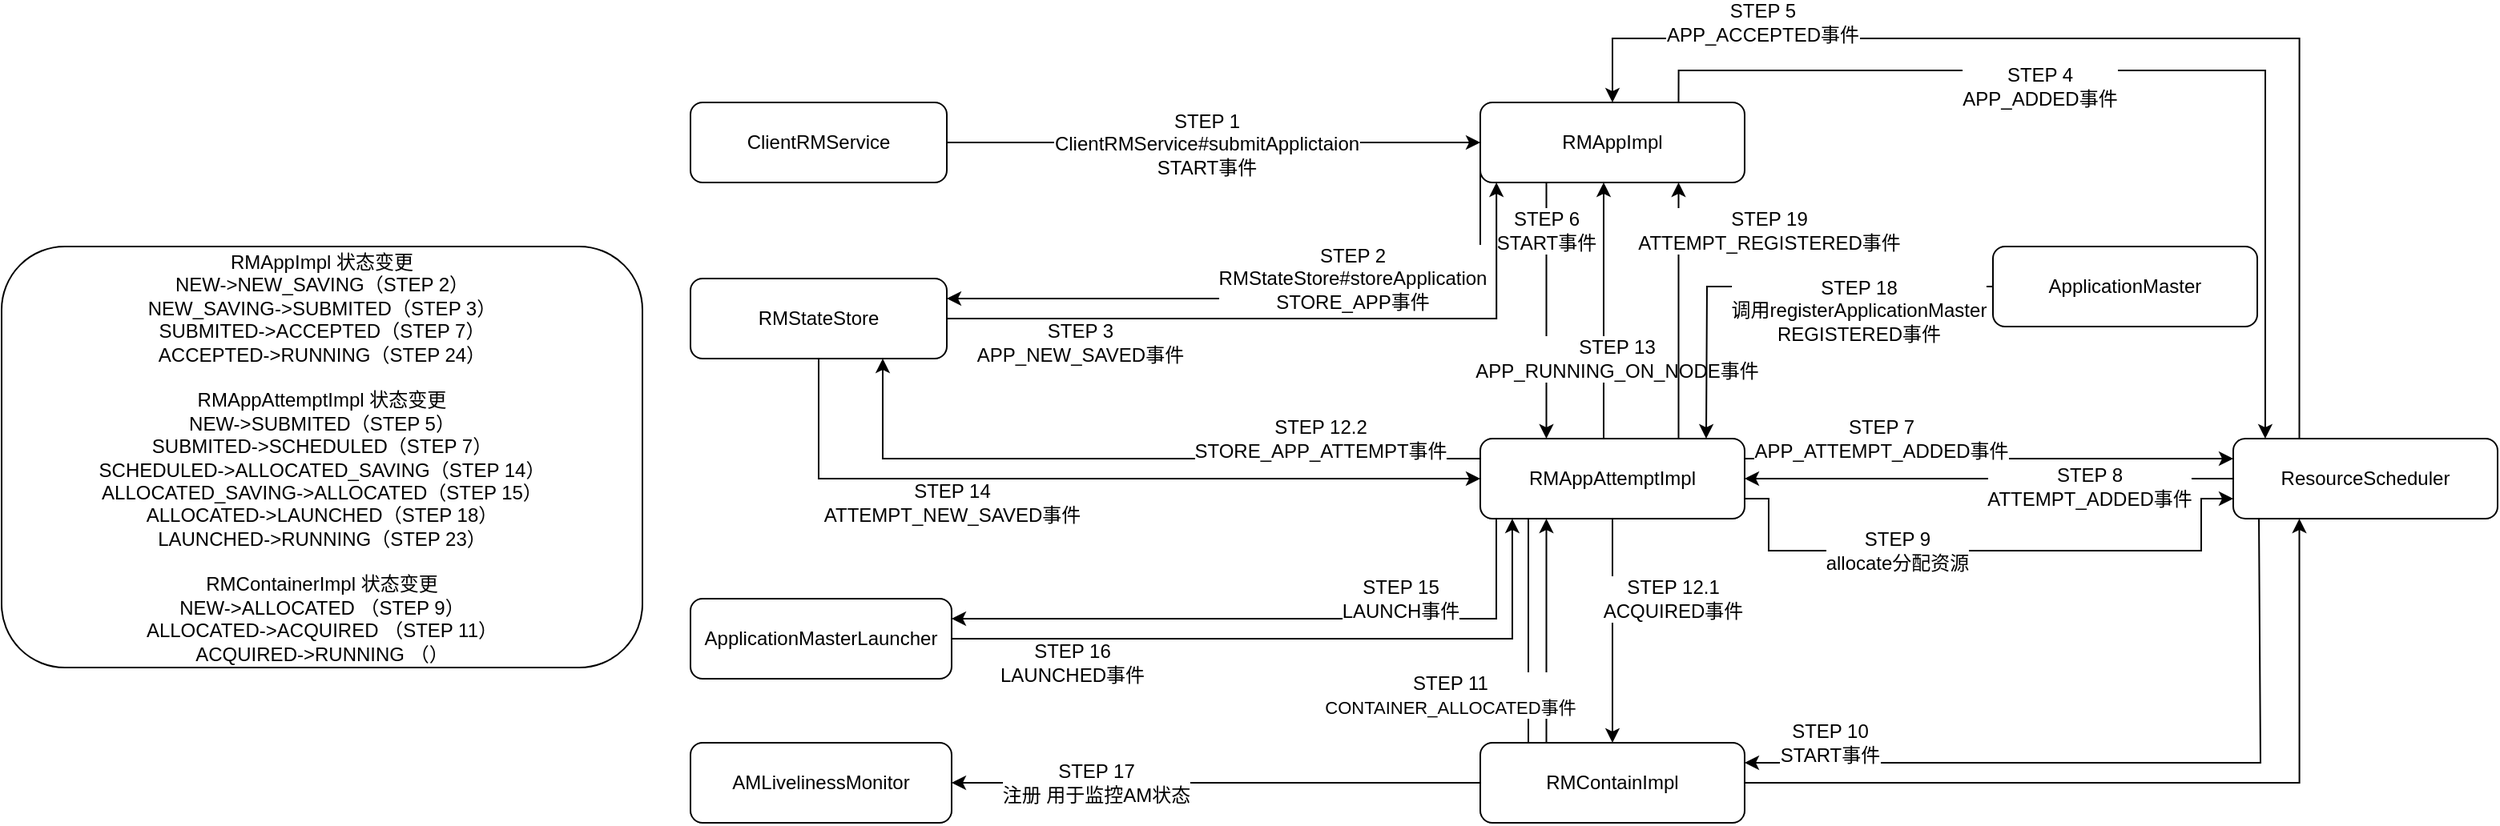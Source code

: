 <mxfile version="12.2.6" type="github" pages="1">
  <diagram id="zChnUbs21k4LyGYpCQM4" name="Page-1">
    <mxGraphModel dx="2252" dy="803" grid="1" gridSize="10" guides="1" tooltips="1" connect="1" arrows="1" fold="1" page="1" pageScale="1" pageWidth="826" pageHeight="1169" math="0" shadow="0">
      <root>
        <mxCell id="0"/>
        <mxCell id="1" parent="0"/>
        <mxCell id="xyTuRlx1TsbYEwBtjV6D-80" value="RMAppImpl 状态变更&lt;br&gt;NEW-&amp;gt;NEW_SAVING（STEP 2）&lt;br&gt;NEW_SAVING-&amp;gt;SUBMITED（STEP 3）&lt;br&gt;SUBMITED-&amp;gt;ACCEPTED（STEP 7）&lt;br&gt;ACCEPTED-&amp;gt;RUNNING（STEP 24）&lt;br&gt;&lt;br&gt;RMAppAttemptImpl 状态变更&lt;br&gt;NEW-&amp;gt;SUBMITED（STEP 5）&lt;br&gt;SUBMITED-&amp;gt;SCHEDULED（STEP 7）&lt;br&gt;SCHEDULED-&amp;gt;ALLOCATED_SAVING（STEP 14）&lt;br&gt;ALLOCATED_SAVING-&amp;gt;ALLOCATED（STEP 15）&lt;br&gt;ALLOCATED-&amp;gt;LAUNCHED（STEP 18）&lt;br&gt;LAUNCHED-&amp;gt;RUNNING（STEP 23）&lt;br&gt;&lt;br&gt;RMContainerImpl 状态变更&lt;br&gt;NEW-&amp;gt;ALLOCATED （STEP 9）&lt;br&gt;ALLOCATED-&amp;gt;ACQUIRED （STEP 11）&lt;br&gt;ACQUIRED-&amp;gt;RUNNING （）" style="rounded=1;whiteSpace=wrap;html=1;" parent="1" vertex="1">
          <mxGeometry x="-430" y="190" width="400" height="263" as="geometry"/>
        </mxCell>
        <mxCell id="tXMc1olfVPZyjSrxy6uh-15" style="edgeStyle=orthogonalEdgeStyle;rounded=0;orthogonalLoop=1;jettySize=auto;html=1;" edge="1" parent="1" source="tXMc1olfVPZyjSrxy6uh-8" target="tXMc1olfVPZyjSrxy6uh-9">
          <mxGeometry relative="1" as="geometry"/>
        </mxCell>
        <mxCell id="tXMc1olfVPZyjSrxy6uh-16" value="&lt;span style=&quot;white-space: normal&quot;&gt;STEP 1&lt;/span&gt;&lt;br&gt;&lt;span style=&quot;white-space: normal&quot;&gt;ClientRMService#submitApplictaion&lt;/span&gt;&lt;br&gt;START事件" style="text;html=1;resizable=0;points=[];align=center;verticalAlign=middle;labelBackgroundColor=#ffffff;" vertex="1" connectable="0" parent="tXMc1olfVPZyjSrxy6uh-15">
          <mxGeometry x="-0.027" y="-1" relative="1" as="geometry">
            <mxPoint as="offset"/>
          </mxGeometry>
        </mxCell>
        <mxCell id="tXMc1olfVPZyjSrxy6uh-8" value="ClientRMService&lt;br&gt;" style="rounded=1;whiteSpace=wrap;html=1;" vertex="1" parent="1">
          <mxGeometry y="100" width="160" height="50" as="geometry"/>
        </mxCell>
        <mxCell id="tXMc1olfVPZyjSrxy6uh-17" style="edgeStyle=orthogonalEdgeStyle;rounded=0;orthogonalLoop=1;jettySize=auto;html=1;exitX=0;exitY=0.75;exitDx=0;exitDy=0;entryX=1;entryY=0.25;entryDx=0;entryDy=0;" edge="1" parent="1" source="tXMc1olfVPZyjSrxy6uh-9" target="tXMc1olfVPZyjSrxy6uh-11">
          <mxGeometry relative="1" as="geometry">
            <Array as="points">
              <mxPoint x="493" y="223"/>
            </Array>
          </mxGeometry>
        </mxCell>
        <mxCell id="tXMc1olfVPZyjSrxy6uh-19" value="STEP 2&lt;br&gt;RMStateStore#storeApplication&lt;br&gt;STORE_APP事件" style="text;html=1;resizable=0;points=[];align=center;verticalAlign=middle;labelBackgroundColor=#ffffff;" vertex="1" connectable="0" parent="tXMc1olfVPZyjSrxy6uh-17">
          <mxGeometry x="-0.258" relative="1" as="geometry">
            <mxPoint x="-10" y="-13" as="offset"/>
          </mxGeometry>
        </mxCell>
        <mxCell id="tXMc1olfVPZyjSrxy6uh-21" style="edgeStyle=orthogonalEdgeStyle;rounded=0;orthogonalLoop=1;jettySize=auto;html=1;exitX=0.75;exitY=0;exitDx=0;exitDy=0;entryX=0.121;entryY=0;entryDx=0;entryDy=0;entryPerimeter=0;" edge="1" parent="1" source="tXMc1olfVPZyjSrxy6uh-9" target="tXMc1olfVPZyjSrxy6uh-12">
          <mxGeometry relative="1" as="geometry"/>
        </mxCell>
        <mxCell id="tXMc1olfVPZyjSrxy6uh-24" value="STEP 4&lt;br&gt;APP_ADDED事件" style="text;html=1;resizable=0;points=[];align=center;verticalAlign=middle;labelBackgroundColor=#ffffff;" vertex="1" connectable="0" parent="tXMc1olfVPZyjSrxy6uh-21">
          <mxGeometry x="-0.14" relative="1" as="geometry">
            <mxPoint x="-20" y="10" as="offset"/>
          </mxGeometry>
        </mxCell>
        <mxCell id="tXMc1olfVPZyjSrxy6uh-26" style="edgeStyle=orthogonalEdgeStyle;rounded=0;orthogonalLoop=1;jettySize=auto;html=1;exitX=0.25;exitY=1;exitDx=0;exitDy=0;entryX=0.25;entryY=0;entryDx=0;entryDy=0;" edge="1" parent="1" source="tXMc1olfVPZyjSrxy6uh-9" target="tXMc1olfVPZyjSrxy6uh-10">
          <mxGeometry relative="1" as="geometry"/>
        </mxCell>
        <mxCell id="tXMc1olfVPZyjSrxy6uh-27" value="STEP 6&lt;br&gt;START事件" style="text;html=1;resizable=0;points=[];align=center;verticalAlign=middle;labelBackgroundColor=#ffffff;" vertex="1" connectable="0" parent="tXMc1olfVPZyjSrxy6uh-26">
          <mxGeometry x="0.487" y="-1" relative="1" as="geometry">
            <mxPoint y="-89" as="offset"/>
          </mxGeometry>
        </mxCell>
        <mxCell id="tXMc1olfVPZyjSrxy6uh-9" value="RMAppImpl" style="rounded=1;whiteSpace=wrap;html=1;" vertex="1" parent="1">
          <mxGeometry x="493" y="100" width="165" height="50" as="geometry"/>
        </mxCell>
        <mxCell id="tXMc1olfVPZyjSrxy6uh-28" style="edgeStyle=orthogonalEdgeStyle;rounded=0;orthogonalLoop=1;jettySize=auto;html=1;exitX=1;exitY=0.25;exitDx=0;exitDy=0;entryX=0;entryY=0.25;entryDx=0;entryDy=0;" edge="1" parent="1" source="tXMc1olfVPZyjSrxy6uh-10" target="tXMc1olfVPZyjSrxy6uh-12">
          <mxGeometry relative="1" as="geometry"/>
        </mxCell>
        <mxCell id="tXMc1olfVPZyjSrxy6uh-29" value="STEP 7&lt;br&gt;APP_ATTEMPT_ADDED事件" style="text;html=1;resizable=0;points=[];align=center;verticalAlign=middle;labelBackgroundColor=#ffffff;" vertex="1" connectable="0" parent="tXMc1olfVPZyjSrxy6uh-28">
          <mxGeometry x="-0.297" y="1" relative="1" as="geometry">
            <mxPoint x="-22" y="-12" as="offset"/>
          </mxGeometry>
        </mxCell>
        <mxCell id="tXMc1olfVPZyjSrxy6uh-32" style="edgeStyle=orthogonalEdgeStyle;rounded=0;orthogonalLoop=1;jettySize=auto;html=1;exitX=1;exitY=0.75;exitDx=0;exitDy=0;entryX=0;entryY=0.75;entryDx=0;entryDy=0;" edge="1" parent="1" source="tXMc1olfVPZyjSrxy6uh-10" target="tXMc1olfVPZyjSrxy6uh-12">
          <mxGeometry relative="1" as="geometry">
            <Array as="points">
              <mxPoint x="673" y="348"/>
              <mxPoint x="673" y="380"/>
              <mxPoint x="943" y="380"/>
              <mxPoint x="943" y="348"/>
            </Array>
          </mxGeometry>
        </mxCell>
        <mxCell id="tXMc1olfVPZyjSrxy6uh-33" value="STEP 9&lt;br&gt;allocate分配资源" style="text;html=1;resizable=0;points=[];align=center;verticalAlign=middle;labelBackgroundColor=#ffffff;" vertex="1" connectable="0" parent="tXMc1olfVPZyjSrxy6uh-32">
          <mxGeometry x="-0.447" relative="1" as="geometry">
            <mxPoint x="25" as="offset"/>
          </mxGeometry>
        </mxCell>
        <mxCell id="tXMc1olfVPZyjSrxy6uh-41" style="edgeStyle=orthogonalEdgeStyle;rounded=0;orthogonalLoop=1;jettySize=auto;html=1;entryX=0.5;entryY=0;entryDx=0;entryDy=0;" edge="1" parent="1" source="tXMc1olfVPZyjSrxy6uh-10" target="tXMc1olfVPZyjSrxy6uh-14">
          <mxGeometry relative="1" as="geometry"/>
        </mxCell>
        <mxCell id="tXMc1olfVPZyjSrxy6uh-42" value="STEP 12.1&lt;br&gt;ACQUIRED事件" style="text;html=1;resizable=0;points=[];align=center;verticalAlign=middle;labelBackgroundColor=#ffffff;" vertex="1" connectable="0" parent="tXMc1olfVPZyjSrxy6uh-41">
          <mxGeometry y="44" relative="1" as="geometry">
            <mxPoint x="-7" y="-20" as="offset"/>
          </mxGeometry>
        </mxCell>
        <mxCell id="tXMc1olfVPZyjSrxy6uh-43" style="edgeStyle=orthogonalEdgeStyle;rounded=0;orthogonalLoop=1;jettySize=auto;html=1;exitX=0;exitY=0.25;exitDx=0;exitDy=0;entryX=0.75;entryY=1;entryDx=0;entryDy=0;" edge="1" parent="1" source="tXMc1olfVPZyjSrxy6uh-10" target="tXMc1olfVPZyjSrxy6uh-11">
          <mxGeometry relative="1" as="geometry"/>
        </mxCell>
        <mxCell id="tXMc1olfVPZyjSrxy6uh-44" value="STEP 12.2&lt;br&gt;STORE_APP_ATTEMPT事件" style="text;html=1;resizable=0;points=[];align=center;verticalAlign=middle;labelBackgroundColor=#ffffff;" vertex="1" connectable="0" parent="tXMc1olfVPZyjSrxy6uh-43">
          <mxGeometry x="-0.656" y="-1" relative="1" as="geometry">
            <mxPoint x="-25" y="-12" as="offset"/>
          </mxGeometry>
        </mxCell>
        <mxCell id="tXMc1olfVPZyjSrxy6uh-45" style="edgeStyle=orthogonalEdgeStyle;rounded=0;orthogonalLoop=1;jettySize=auto;html=1;" edge="1" parent="1" source="tXMc1olfVPZyjSrxy6uh-10" target="tXMc1olfVPZyjSrxy6uh-9">
          <mxGeometry relative="1" as="geometry">
            <Array as="points">
              <mxPoint x="570" y="220"/>
              <mxPoint x="570" y="220"/>
            </Array>
          </mxGeometry>
        </mxCell>
        <mxCell id="tXMc1olfVPZyjSrxy6uh-46" value="STEP 13&lt;br&gt;APP_RUNNING_ON_NODE事件" style="text;html=1;resizable=0;points=[];align=center;verticalAlign=middle;labelBackgroundColor=#ffffff;" vertex="1" connectable="0" parent="tXMc1olfVPZyjSrxy6uh-45">
          <mxGeometry x="0.388" y="-1" relative="1" as="geometry">
            <mxPoint x="6.5" y="61" as="offset"/>
          </mxGeometry>
        </mxCell>
        <mxCell id="tXMc1olfVPZyjSrxy6uh-51" style="edgeStyle=orthogonalEdgeStyle;rounded=0;orthogonalLoop=1;jettySize=auto;html=1;exitX=0.067;exitY=1;exitDx=0;exitDy=0;entryX=1;entryY=0.25;entryDx=0;entryDy=0;exitPerimeter=0;" edge="1" parent="1" source="tXMc1olfVPZyjSrxy6uh-10" target="tXMc1olfVPZyjSrxy6uh-50">
          <mxGeometry relative="1" as="geometry">
            <Array as="points">
              <mxPoint x="503" y="360"/>
              <mxPoint x="503" y="423"/>
            </Array>
          </mxGeometry>
        </mxCell>
        <mxCell id="tXMc1olfVPZyjSrxy6uh-54" value="STEP 15&lt;br&gt;LAUNCH事件" style="text;html=1;resizable=0;points=[];align=center;verticalAlign=middle;labelBackgroundColor=#ffffff;" vertex="1" connectable="0" parent="tXMc1olfVPZyjSrxy6uh-51">
          <mxGeometry x="-0.371" y="-2" relative="1" as="geometry">
            <mxPoint x="3" y="-11" as="offset"/>
          </mxGeometry>
        </mxCell>
        <mxCell id="tXMc1olfVPZyjSrxy6uh-57" style="edgeStyle=orthogonalEdgeStyle;rounded=0;orthogonalLoop=1;jettySize=auto;html=1;entryX=1;entryY=0.5;entryDx=0;entryDy=0;exitX=0.158;exitY=1;exitDx=0;exitDy=0;exitPerimeter=0;" edge="1" parent="1" source="tXMc1olfVPZyjSrxy6uh-10" target="tXMc1olfVPZyjSrxy6uh-56">
          <mxGeometry relative="1" as="geometry">
            <Array as="points">
              <mxPoint x="523" y="360"/>
              <mxPoint x="523" y="525"/>
            </Array>
          </mxGeometry>
        </mxCell>
        <mxCell id="tXMc1olfVPZyjSrxy6uh-58" value="STEP 17&lt;br&gt;注册 用于监控AM状态" style="text;html=1;resizable=0;points=[];align=center;verticalAlign=middle;labelBackgroundColor=#ffffff;" vertex="1" connectable="0" parent="tXMc1olfVPZyjSrxy6uh-57">
          <mxGeometry x="0.728" relative="1" as="geometry">
            <mxPoint x="18" as="offset"/>
          </mxGeometry>
        </mxCell>
        <mxCell id="tXMc1olfVPZyjSrxy6uh-61" style="edgeStyle=orthogonalEdgeStyle;rounded=0;orthogonalLoop=1;jettySize=auto;html=1;exitX=0.75;exitY=0;exitDx=0;exitDy=0;entryX=0.75;entryY=1;entryDx=0;entryDy=0;" edge="1" parent="1" source="tXMc1olfVPZyjSrxy6uh-10" target="tXMc1olfVPZyjSrxy6uh-9">
          <mxGeometry relative="1" as="geometry"/>
        </mxCell>
        <mxCell id="tXMc1olfVPZyjSrxy6uh-62" value="STEP 19&lt;br&gt;ATTEMPT_REGISTERED事件" style="text;html=1;resizable=0;points=[];align=center;verticalAlign=middle;labelBackgroundColor=#ffffff;" vertex="1" connectable="0" parent="tXMc1olfVPZyjSrxy6uh-61">
          <mxGeometry x="0.55" y="-1" relative="1" as="geometry">
            <mxPoint x="55" y="-6" as="offset"/>
          </mxGeometry>
        </mxCell>
        <mxCell id="tXMc1olfVPZyjSrxy6uh-10" value="RMAppAttemptImpl" style="rounded=1;whiteSpace=wrap;html=1;" vertex="1" parent="1">
          <mxGeometry x="493" y="310" width="165" height="50" as="geometry"/>
        </mxCell>
        <mxCell id="tXMc1olfVPZyjSrxy6uh-18" style="edgeStyle=orthogonalEdgeStyle;rounded=0;orthogonalLoop=1;jettySize=auto;html=1;entryX=0.061;entryY=1;entryDx=0;entryDy=0;entryPerimeter=0;" edge="1" parent="1" source="tXMc1olfVPZyjSrxy6uh-11" target="tXMc1olfVPZyjSrxy6uh-9">
          <mxGeometry relative="1" as="geometry"/>
        </mxCell>
        <mxCell id="tXMc1olfVPZyjSrxy6uh-20" value="STEP 3&lt;br&gt;APP_NEW_SAVED事件" style="text;html=1;resizable=0;points=[];align=center;verticalAlign=middle;labelBackgroundColor=#ffffff;" vertex="1" connectable="0" parent="tXMc1olfVPZyjSrxy6uh-18">
          <mxGeometry x="-0.598" y="-1" relative="1" as="geometry">
            <mxPoint x="-3" y="14" as="offset"/>
          </mxGeometry>
        </mxCell>
        <mxCell id="tXMc1olfVPZyjSrxy6uh-48" style="edgeStyle=orthogonalEdgeStyle;rounded=0;orthogonalLoop=1;jettySize=auto;html=1;entryX=0;entryY=0.5;entryDx=0;entryDy=0;exitX=0.5;exitY=1;exitDx=0;exitDy=0;" edge="1" parent="1" source="tXMc1olfVPZyjSrxy6uh-11" target="tXMc1olfVPZyjSrxy6uh-10">
          <mxGeometry relative="1" as="geometry"/>
        </mxCell>
        <mxCell id="tXMc1olfVPZyjSrxy6uh-49" value="STEP 14&lt;br&gt;ATTEMPT_NEW_SAVED事件" style="text;html=1;resizable=0;points=[];align=center;verticalAlign=middle;labelBackgroundColor=#ffffff;" vertex="1" connectable="0" parent="tXMc1olfVPZyjSrxy6uh-48">
          <mxGeometry x="-0.693" y="44" relative="1" as="geometry">
            <mxPoint x="83" y="59" as="offset"/>
          </mxGeometry>
        </mxCell>
        <mxCell id="tXMc1olfVPZyjSrxy6uh-11" value="RMStateStore" style="rounded=1;whiteSpace=wrap;html=1;" vertex="1" parent="1">
          <mxGeometry y="210" width="160" height="50" as="geometry"/>
        </mxCell>
        <mxCell id="tXMc1olfVPZyjSrxy6uh-23" style="edgeStyle=orthogonalEdgeStyle;rounded=0;orthogonalLoop=1;jettySize=auto;html=1;exitX=0.25;exitY=0;exitDx=0;exitDy=0;entryX=0.5;entryY=0;entryDx=0;entryDy=0;" edge="1" parent="1" source="tXMc1olfVPZyjSrxy6uh-12" target="tXMc1olfVPZyjSrxy6uh-9">
          <mxGeometry relative="1" as="geometry">
            <Array as="points">
              <mxPoint x="1004" y="60"/>
              <mxPoint x="576" y="60"/>
            </Array>
          </mxGeometry>
        </mxCell>
        <mxCell id="tXMc1olfVPZyjSrxy6uh-25" value="STEP 5&lt;br&gt;APP_ACCEPTED事件" style="text;html=1;resizable=0;points=[];align=center;verticalAlign=middle;labelBackgroundColor=#ffffff;" vertex="1" connectable="0" parent="tXMc1olfVPZyjSrxy6uh-23">
          <mxGeometry x="0.674" y="-1" relative="1" as="geometry">
            <mxPoint x="16" y="-9" as="offset"/>
          </mxGeometry>
        </mxCell>
        <mxCell id="tXMc1olfVPZyjSrxy6uh-30" style="edgeStyle=orthogonalEdgeStyle;rounded=0;orthogonalLoop=1;jettySize=auto;html=1;entryX=1;entryY=0.5;entryDx=0;entryDy=0;" edge="1" parent="1" source="tXMc1olfVPZyjSrxy6uh-12" target="tXMc1olfVPZyjSrxy6uh-10">
          <mxGeometry relative="1" as="geometry"/>
        </mxCell>
        <mxCell id="tXMc1olfVPZyjSrxy6uh-31" value="STEP 8&lt;br&gt;ATTEMPT_ADDED事件" style="text;html=1;resizable=0;points=[];align=center;verticalAlign=middle;labelBackgroundColor=#ffffff;" vertex="1" connectable="0" parent="tXMc1olfVPZyjSrxy6uh-30">
          <mxGeometry x="-0.607" y="4" relative="1" as="geometry">
            <mxPoint x="-30" y="1" as="offset"/>
          </mxGeometry>
        </mxCell>
        <mxCell id="tXMc1olfVPZyjSrxy6uh-34" style="edgeStyle=orthogonalEdgeStyle;rounded=0;orthogonalLoop=1;jettySize=auto;html=1;exitX=0.097;exitY=0.98;exitDx=0;exitDy=0;entryX=1;entryY=0.25;entryDx=0;entryDy=0;exitPerimeter=0;" edge="1" parent="1" source="tXMc1olfVPZyjSrxy6uh-12" target="tXMc1olfVPZyjSrxy6uh-14">
          <mxGeometry relative="1" as="geometry">
            <Array as="points">
              <mxPoint x="980" y="359"/>
              <mxPoint x="980" y="513"/>
            </Array>
          </mxGeometry>
        </mxCell>
        <mxCell id="tXMc1olfVPZyjSrxy6uh-36" value="STEP 10&lt;br&gt;START事件" style="text;html=1;resizable=0;points=[];align=center;verticalAlign=middle;labelBackgroundColor=#ffffff;" vertex="1" connectable="0" parent="tXMc1olfVPZyjSrxy6uh-34">
          <mxGeometry x="0.853" y="-1" relative="1" as="geometry">
            <mxPoint x="17.5" y="-12" as="offset"/>
          </mxGeometry>
        </mxCell>
        <mxCell id="tXMc1olfVPZyjSrxy6uh-12" value="ResourceScheduler" style="rounded=1;whiteSpace=wrap;html=1;" vertex="1" parent="1">
          <mxGeometry x="963" y="310" width="165" height="50" as="geometry"/>
        </mxCell>
        <mxCell id="tXMc1olfVPZyjSrxy6uh-59" style="edgeStyle=orthogonalEdgeStyle;rounded=0;orthogonalLoop=1;jettySize=auto;html=1;" edge="1" parent="1" source="tXMc1olfVPZyjSrxy6uh-13">
          <mxGeometry relative="1" as="geometry">
            <mxPoint x="634" y="310" as="targetPoint"/>
          </mxGeometry>
        </mxCell>
        <mxCell id="tXMc1olfVPZyjSrxy6uh-60" value="STEP 18&lt;br&gt;调用registerApplicationMaster&lt;br&gt;REGISTERED事件" style="text;html=1;resizable=0;points=[];align=center;verticalAlign=middle;labelBackgroundColor=#ffffff;" vertex="1" connectable="0" parent="tXMc1olfVPZyjSrxy6uh-59">
          <mxGeometry x="-0.623" relative="1" as="geometry">
            <mxPoint x="-33" y="15" as="offset"/>
          </mxGeometry>
        </mxCell>
        <mxCell id="tXMc1olfVPZyjSrxy6uh-13" value="ApplicationMaster" style="rounded=1;whiteSpace=wrap;html=1;" vertex="1" parent="1">
          <mxGeometry x="813" y="190" width="165" height="50" as="geometry"/>
        </mxCell>
        <mxCell id="tXMc1olfVPZyjSrxy6uh-35" style="edgeStyle=orthogonalEdgeStyle;rounded=0;orthogonalLoop=1;jettySize=auto;html=1;entryX=0.25;entryY=1;entryDx=0;entryDy=0;" edge="1" parent="1" source="tXMc1olfVPZyjSrxy6uh-14" target="tXMc1olfVPZyjSrxy6uh-12">
          <mxGeometry relative="1" as="geometry"/>
        </mxCell>
        <mxCell id="tXMc1olfVPZyjSrxy6uh-38" style="edgeStyle=orthogonalEdgeStyle;rounded=0;orthogonalLoop=1;jettySize=auto;html=1;exitX=0.25;exitY=0;exitDx=0;exitDy=0;entryX=0.25;entryY=1;entryDx=0;entryDy=0;" edge="1" parent="1" source="tXMc1olfVPZyjSrxy6uh-14" target="tXMc1olfVPZyjSrxy6uh-10">
          <mxGeometry relative="1" as="geometry"/>
        </mxCell>
        <mxCell id="tXMc1olfVPZyjSrxy6uh-39" value="STEP 11&lt;br&gt;&lt;span style=&quot;font-size: 11px&quot;&gt;CONTAINER_ALLOCATED事件&lt;/span&gt;" style="text;html=1;resizable=0;points=[];align=center;verticalAlign=middle;labelBackgroundColor=#ffffff;" vertex="1" connectable="0" parent="tXMc1olfVPZyjSrxy6uh-38">
          <mxGeometry x="0.014" y="-2" relative="1" as="geometry">
            <mxPoint x="-63" y="41" as="offset"/>
          </mxGeometry>
        </mxCell>
        <mxCell id="tXMc1olfVPZyjSrxy6uh-14" value="RMContainImpl" style="rounded=1;whiteSpace=wrap;html=1;" vertex="1" parent="1">
          <mxGeometry x="493" y="500" width="165" height="50" as="geometry"/>
        </mxCell>
        <mxCell id="tXMc1olfVPZyjSrxy6uh-53" style="edgeStyle=orthogonalEdgeStyle;rounded=0;orthogonalLoop=1;jettySize=auto;html=1;entryX=0.121;entryY=1;entryDx=0;entryDy=0;entryPerimeter=0;" edge="1" parent="1" source="tXMc1olfVPZyjSrxy6uh-50" target="tXMc1olfVPZyjSrxy6uh-10">
          <mxGeometry relative="1" as="geometry"/>
        </mxCell>
        <mxCell id="tXMc1olfVPZyjSrxy6uh-55" value="STEP 16&lt;br&gt;LAUNCHED事件" style="text;html=1;resizable=0;points=[];align=center;verticalAlign=middle;labelBackgroundColor=#ffffff;" vertex="1" connectable="0" parent="tXMc1olfVPZyjSrxy6uh-53">
          <mxGeometry x="-0.666" y="-3" relative="1" as="geometry">
            <mxPoint x="4" y="12" as="offset"/>
          </mxGeometry>
        </mxCell>
        <mxCell id="tXMc1olfVPZyjSrxy6uh-50" value="ApplicationMasterLauncher" style="rounded=1;whiteSpace=wrap;html=1;" vertex="1" parent="1">
          <mxGeometry y="410" width="163" height="50" as="geometry"/>
        </mxCell>
        <mxCell id="tXMc1olfVPZyjSrxy6uh-56" value="AMLivelinessMonitor" style="rounded=1;whiteSpace=wrap;html=1;" vertex="1" parent="1">
          <mxGeometry y="500" width="163" height="50" as="geometry"/>
        </mxCell>
      </root>
    </mxGraphModel>
  </diagram>
</mxfile>
